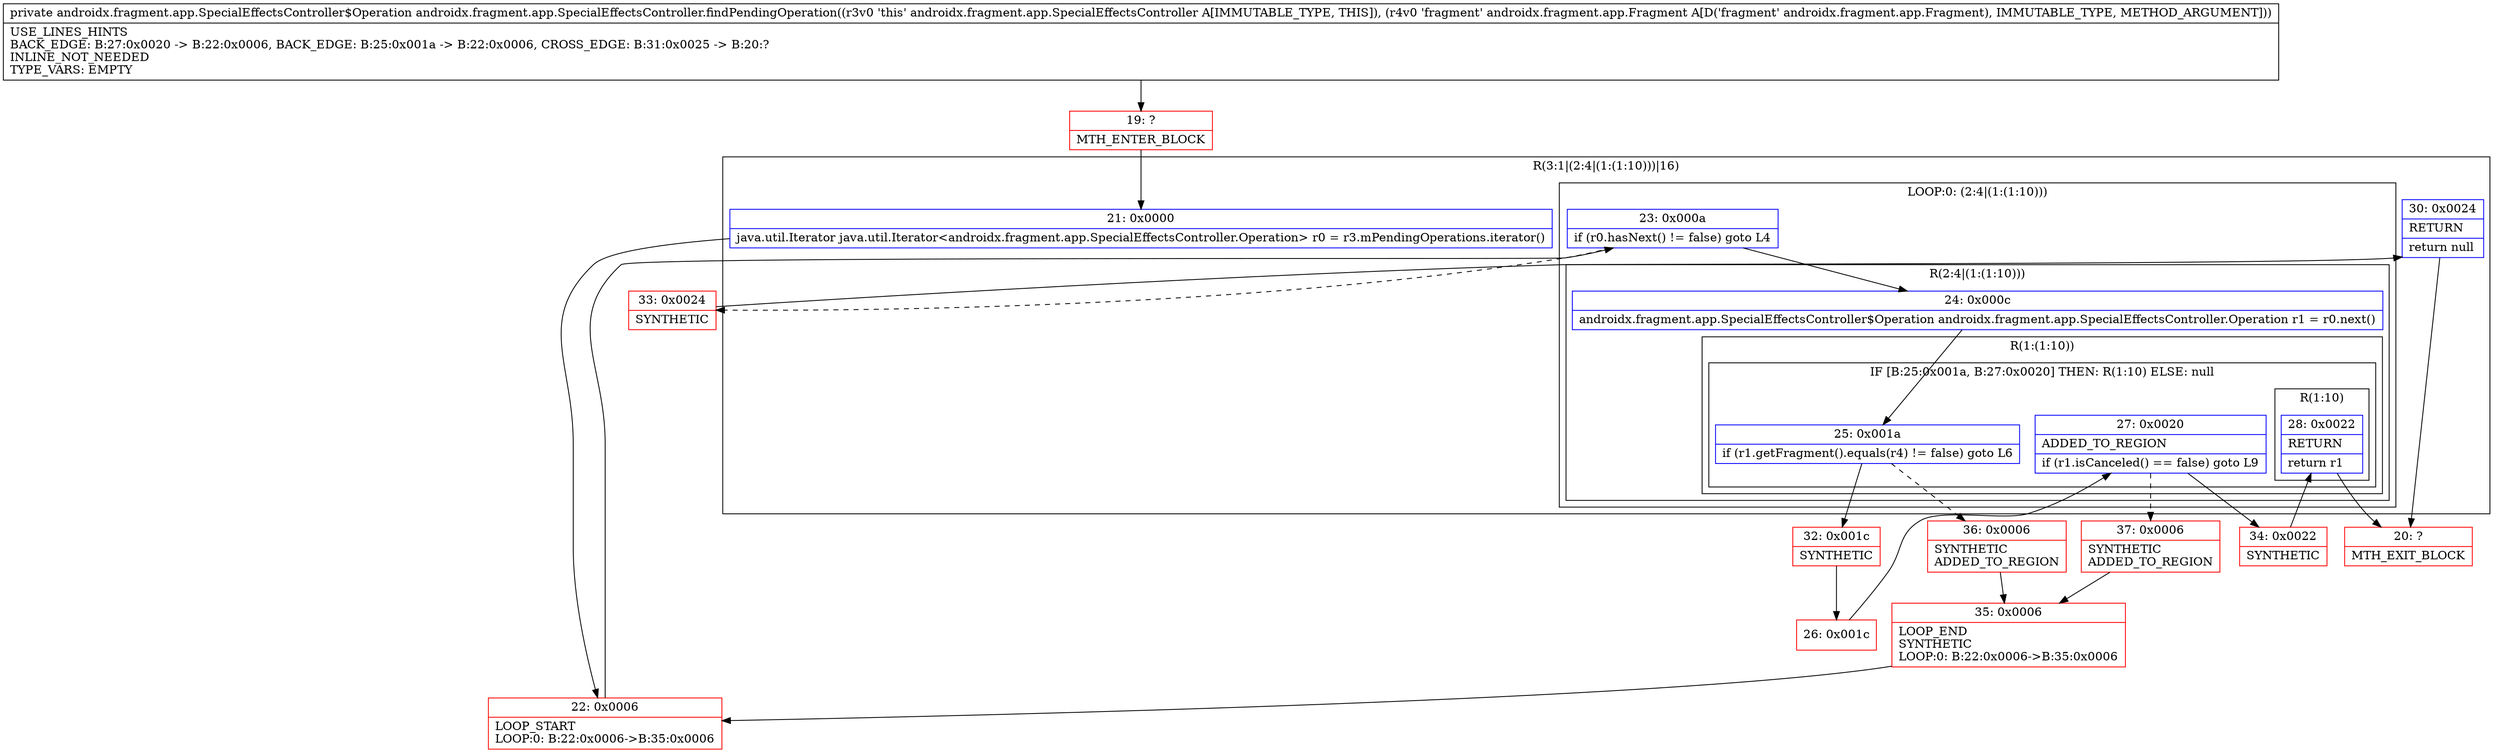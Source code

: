 digraph "CFG forandroidx.fragment.app.SpecialEffectsController.findPendingOperation(Landroidx\/fragment\/app\/Fragment;)Landroidx\/fragment\/app\/SpecialEffectsController$Operation;" {
subgraph cluster_Region_1640350007 {
label = "R(3:1|(2:4|(1:(1:10)))|16)";
node [shape=record,color=blue];
Node_21 [shape=record,label="{21\:\ 0x0000|java.util.Iterator java.util.Iterator\<androidx.fragment.app.SpecialEffectsController.Operation\> r0 = r3.mPendingOperations.iterator()\l}"];
subgraph cluster_LoopRegion_2047689681 {
label = "LOOP:0: (2:4|(1:(1:10)))";
node [shape=record,color=blue];
Node_23 [shape=record,label="{23\:\ 0x000a|if (r0.hasNext() != false) goto L4\l}"];
subgraph cluster_Region_1423038664 {
label = "R(2:4|(1:(1:10)))";
node [shape=record,color=blue];
Node_24 [shape=record,label="{24\:\ 0x000c|androidx.fragment.app.SpecialEffectsController$Operation androidx.fragment.app.SpecialEffectsController.Operation r1 = r0.next()\l}"];
subgraph cluster_Region_1686105470 {
label = "R(1:(1:10))";
node [shape=record,color=blue];
subgraph cluster_IfRegion_1030995028 {
label = "IF [B:25:0x001a, B:27:0x0020] THEN: R(1:10) ELSE: null";
node [shape=record,color=blue];
Node_25 [shape=record,label="{25\:\ 0x001a|if (r1.getFragment().equals(r4) != false) goto L6\l}"];
Node_27 [shape=record,label="{27\:\ 0x0020|ADDED_TO_REGION\l|if (r1.isCanceled() == false) goto L9\l}"];
subgraph cluster_Region_1928335028 {
label = "R(1:10)";
node [shape=record,color=blue];
Node_28 [shape=record,label="{28\:\ 0x0022|RETURN\l|return r1\l}"];
}
}
}
}
}
Node_30 [shape=record,label="{30\:\ 0x0024|RETURN\l|return null\l}"];
}
Node_19 [shape=record,color=red,label="{19\:\ ?|MTH_ENTER_BLOCK\l}"];
Node_22 [shape=record,color=red,label="{22\:\ 0x0006|LOOP_START\lLOOP:0: B:22:0x0006\-\>B:35:0x0006\l}"];
Node_32 [shape=record,color=red,label="{32\:\ 0x001c|SYNTHETIC\l}"];
Node_26 [shape=record,color=red,label="{26\:\ 0x001c}"];
Node_34 [shape=record,color=red,label="{34\:\ 0x0022|SYNTHETIC\l}"];
Node_20 [shape=record,color=red,label="{20\:\ ?|MTH_EXIT_BLOCK\l}"];
Node_37 [shape=record,color=red,label="{37\:\ 0x0006|SYNTHETIC\lADDED_TO_REGION\l}"];
Node_35 [shape=record,color=red,label="{35\:\ 0x0006|LOOP_END\lSYNTHETIC\lLOOP:0: B:22:0x0006\-\>B:35:0x0006\l}"];
Node_36 [shape=record,color=red,label="{36\:\ 0x0006|SYNTHETIC\lADDED_TO_REGION\l}"];
Node_33 [shape=record,color=red,label="{33\:\ 0x0024|SYNTHETIC\l}"];
MethodNode[shape=record,label="{private androidx.fragment.app.SpecialEffectsController$Operation androidx.fragment.app.SpecialEffectsController.findPendingOperation((r3v0 'this' androidx.fragment.app.SpecialEffectsController A[IMMUTABLE_TYPE, THIS]), (r4v0 'fragment' androidx.fragment.app.Fragment A[D('fragment' androidx.fragment.app.Fragment), IMMUTABLE_TYPE, METHOD_ARGUMENT]))  | USE_LINES_HINTS\lBACK_EDGE: B:27:0x0020 \-\> B:22:0x0006, BACK_EDGE: B:25:0x001a \-\> B:22:0x0006, CROSS_EDGE: B:31:0x0025 \-\> B:20:?\lINLINE_NOT_NEEDED\lTYPE_VARS: EMPTY\l}"];
MethodNode -> Node_19;Node_21 -> Node_22;
Node_23 -> Node_24;
Node_23 -> Node_33[style=dashed];
Node_24 -> Node_25;
Node_25 -> Node_32;
Node_25 -> Node_36[style=dashed];
Node_27 -> Node_34;
Node_27 -> Node_37[style=dashed];
Node_28 -> Node_20;
Node_30 -> Node_20;
Node_19 -> Node_21;
Node_22 -> Node_23;
Node_32 -> Node_26;
Node_26 -> Node_27;
Node_34 -> Node_28;
Node_37 -> Node_35;
Node_35 -> Node_22;
Node_36 -> Node_35;
Node_33 -> Node_30;
}

